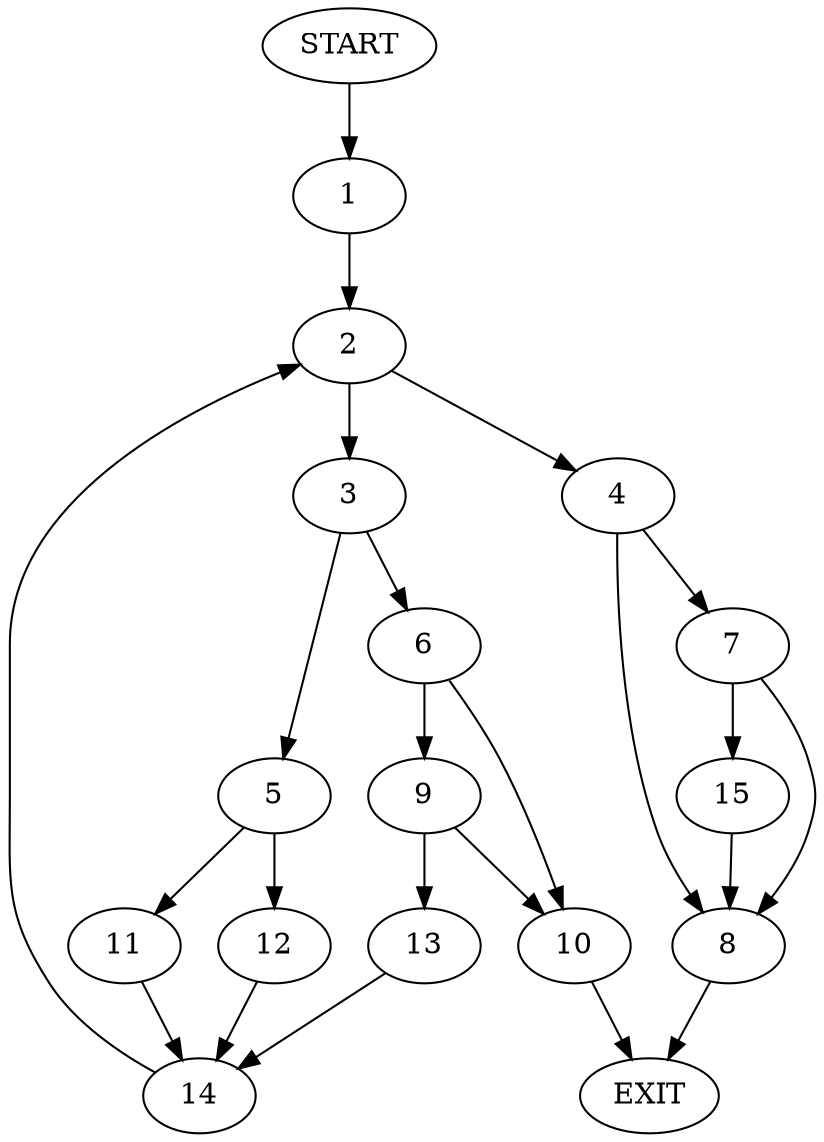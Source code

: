 digraph {
0 [label="START"]
16 [label="EXIT"]
0 -> 1
1 -> 2
2 -> 3
2 -> 4
3 -> 5
3 -> 6
4 -> 7
4 -> 8
6 -> 9
6 -> 10
5 -> 11
5 -> 12
9 -> 13
9 -> 10
10 -> 16
13 -> 14
14 -> 2
12 -> 14
11 -> 14
7 -> 15
7 -> 8
8 -> 16
15 -> 8
}
